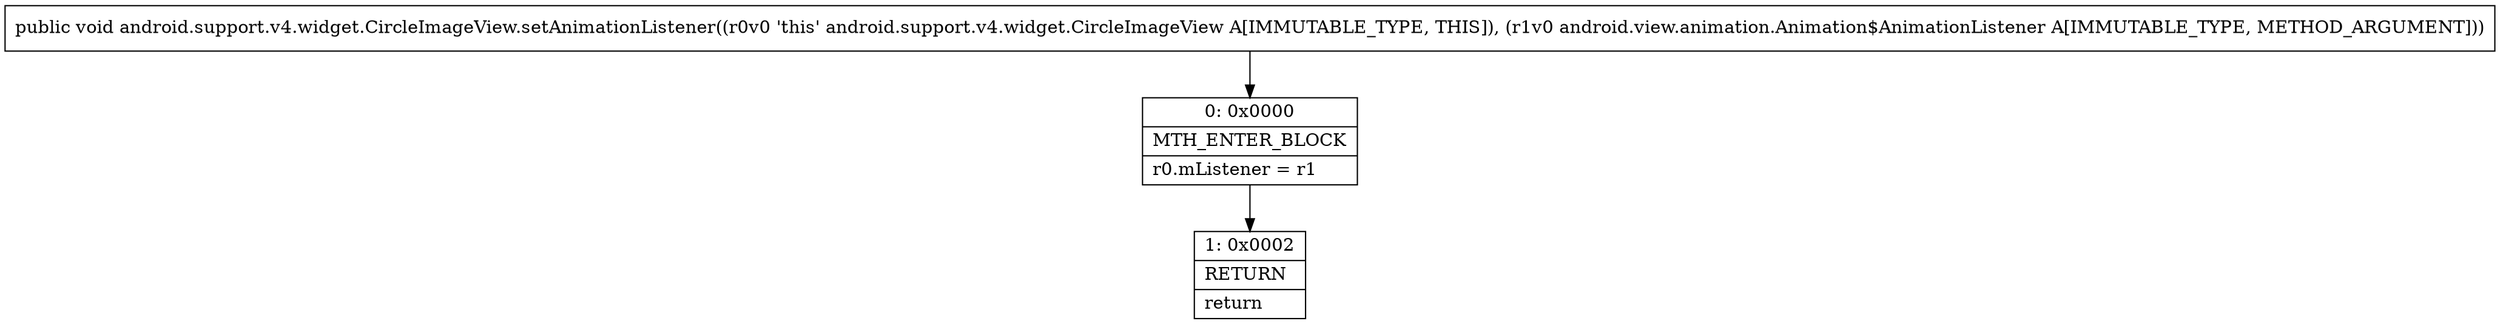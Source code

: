 digraph "CFG forandroid.support.v4.widget.CircleImageView.setAnimationListener(Landroid\/view\/animation\/Animation$AnimationListener;)V" {
Node_0 [shape=record,label="{0\:\ 0x0000|MTH_ENTER_BLOCK\l|r0.mListener = r1\l}"];
Node_1 [shape=record,label="{1\:\ 0x0002|RETURN\l|return\l}"];
MethodNode[shape=record,label="{public void android.support.v4.widget.CircleImageView.setAnimationListener((r0v0 'this' android.support.v4.widget.CircleImageView A[IMMUTABLE_TYPE, THIS]), (r1v0 android.view.animation.Animation$AnimationListener A[IMMUTABLE_TYPE, METHOD_ARGUMENT])) }"];
MethodNode -> Node_0;
Node_0 -> Node_1;
}

